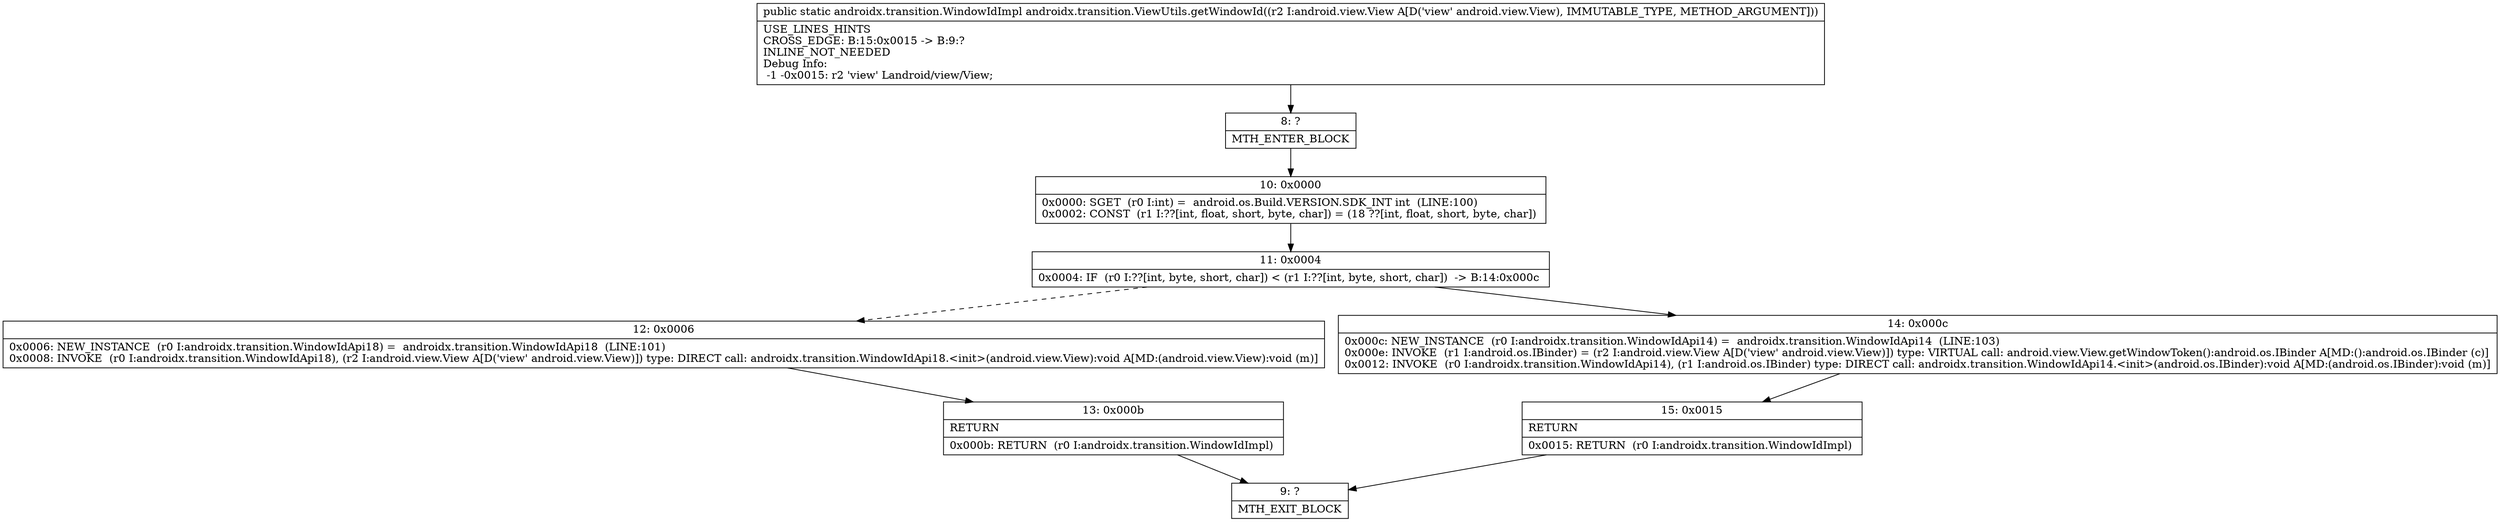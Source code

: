 digraph "CFG forandroidx.transition.ViewUtils.getWindowId(Landroid\/view\/View;)Landroidx\/transition\/WindowIdImpl;" {
Node_8 [shape=record,label="{8\:\ ?|MTH_ENTER_BLOCK\l}"];
Node_10 [shape=record,label="{10\:\ 0x0000|0x0000: SGET  (r0 I:int) =  android.os.Build.VERSION.SDK_INT int  (LINE:100)\l0x0002: CONST  (r1 I:??[int, float, short, byte, char]) = (18 ??[int, float, short, byte, char]) \l}"];
Node_11 [shape=record,label="{11\:\ 0x0004|0x0004: IF  (r0 I:??[int, byte, short, char]) \< (r1 I:??[int, byte, short, char])  \-\> B:14:0x000c \l}"];
Node_12 [shape=record,label="{12\:\ 0x0006|0x0006: NEW_INSTANCE  (r0 I:androidx.transition.WindowIdApi18) =  androidx.transition.WindowIdApi18  (LINE:101)\l0x0008: INVOKE  (r0 I:androidx.transition.WindowIdApi18), (r2 I:android.view.View A[D('view' android.view.View)]) type: DIRECT call: androidx.transition.WindowIdApi18.\<init\>(android.view.View):void A[MD:(android.view.View):void (m)]\l}"];
Node_13 [shape=record,label="{13\:\ 0x000b|RETURN\l|0x000b: RETURN  (r0 I:androidx.transition.WindowIdImpl) \l}"];
Node_9 [shape=record,label="{9\:\ ?|MTH_EXIT_BLOCK\l}"];
Node_14 [shape=record,label="{14\:\ 0x000c|0x000c: NEW_INSTANCE  (r0 I:androidx.transition.WindowIdApi14) =  androidx.transition.WindowIdApi14  (LINE:103)\l0x000e: INVOKE  (r1 I:android.os.IBinder) = (r2 I:android.view.View A[D('view' android.view.View)]) type: VIRTUAL call: android.view.View.getWindowToken():android.os.IBinder A[MD:():android.os.IBinder (c)]\l0x0012: INVOKE  (r0 I:androidx.transition.WindowIdApi14), (r1 I:android.os.IBinder) type: DIRECT call: androidx.transition.WindowIdApi14.\<init\>(android.os.IBinder):void A[MD:(android.os.IBinder):void (m)]\l}"];
Node_15 [shape=record,label="{15\:\ 0x0015|RETURN\l|0x0015: RETURN  (r0 I:androidx.transition.WindowIdImpl) \l}"];
MethodNode[shape=record,label="{public static androidx.transition.WindowIdImpl androidx.transition.ViewUtils.getWindowId((r2 I:android.view.View A[D('view' android.view.View), IMMUTABLE_TYPE, METHOD_ARGUMENT]))  | USE_LINES_HINTS\lCROSS_EDGE: B:15:0x0015 \-\> B:9:?\lINLINE_NOT_NEEDED\lDebug Info:\l  \-1 \-0x0015: r2 'view' Landroid\/view\/View;\l}"];
MethodNode -> Node_8;Node_8 -> Node_10;
Node_10 -> Node_11;
Node_11 -> Node_12[style=dashed];
Node_11 -> Node_14;
Node_12 -> Node_13;
Node_13 -> Node_9;
Node_14 -> Node_15;
Node_15 -> Node_9;
}

